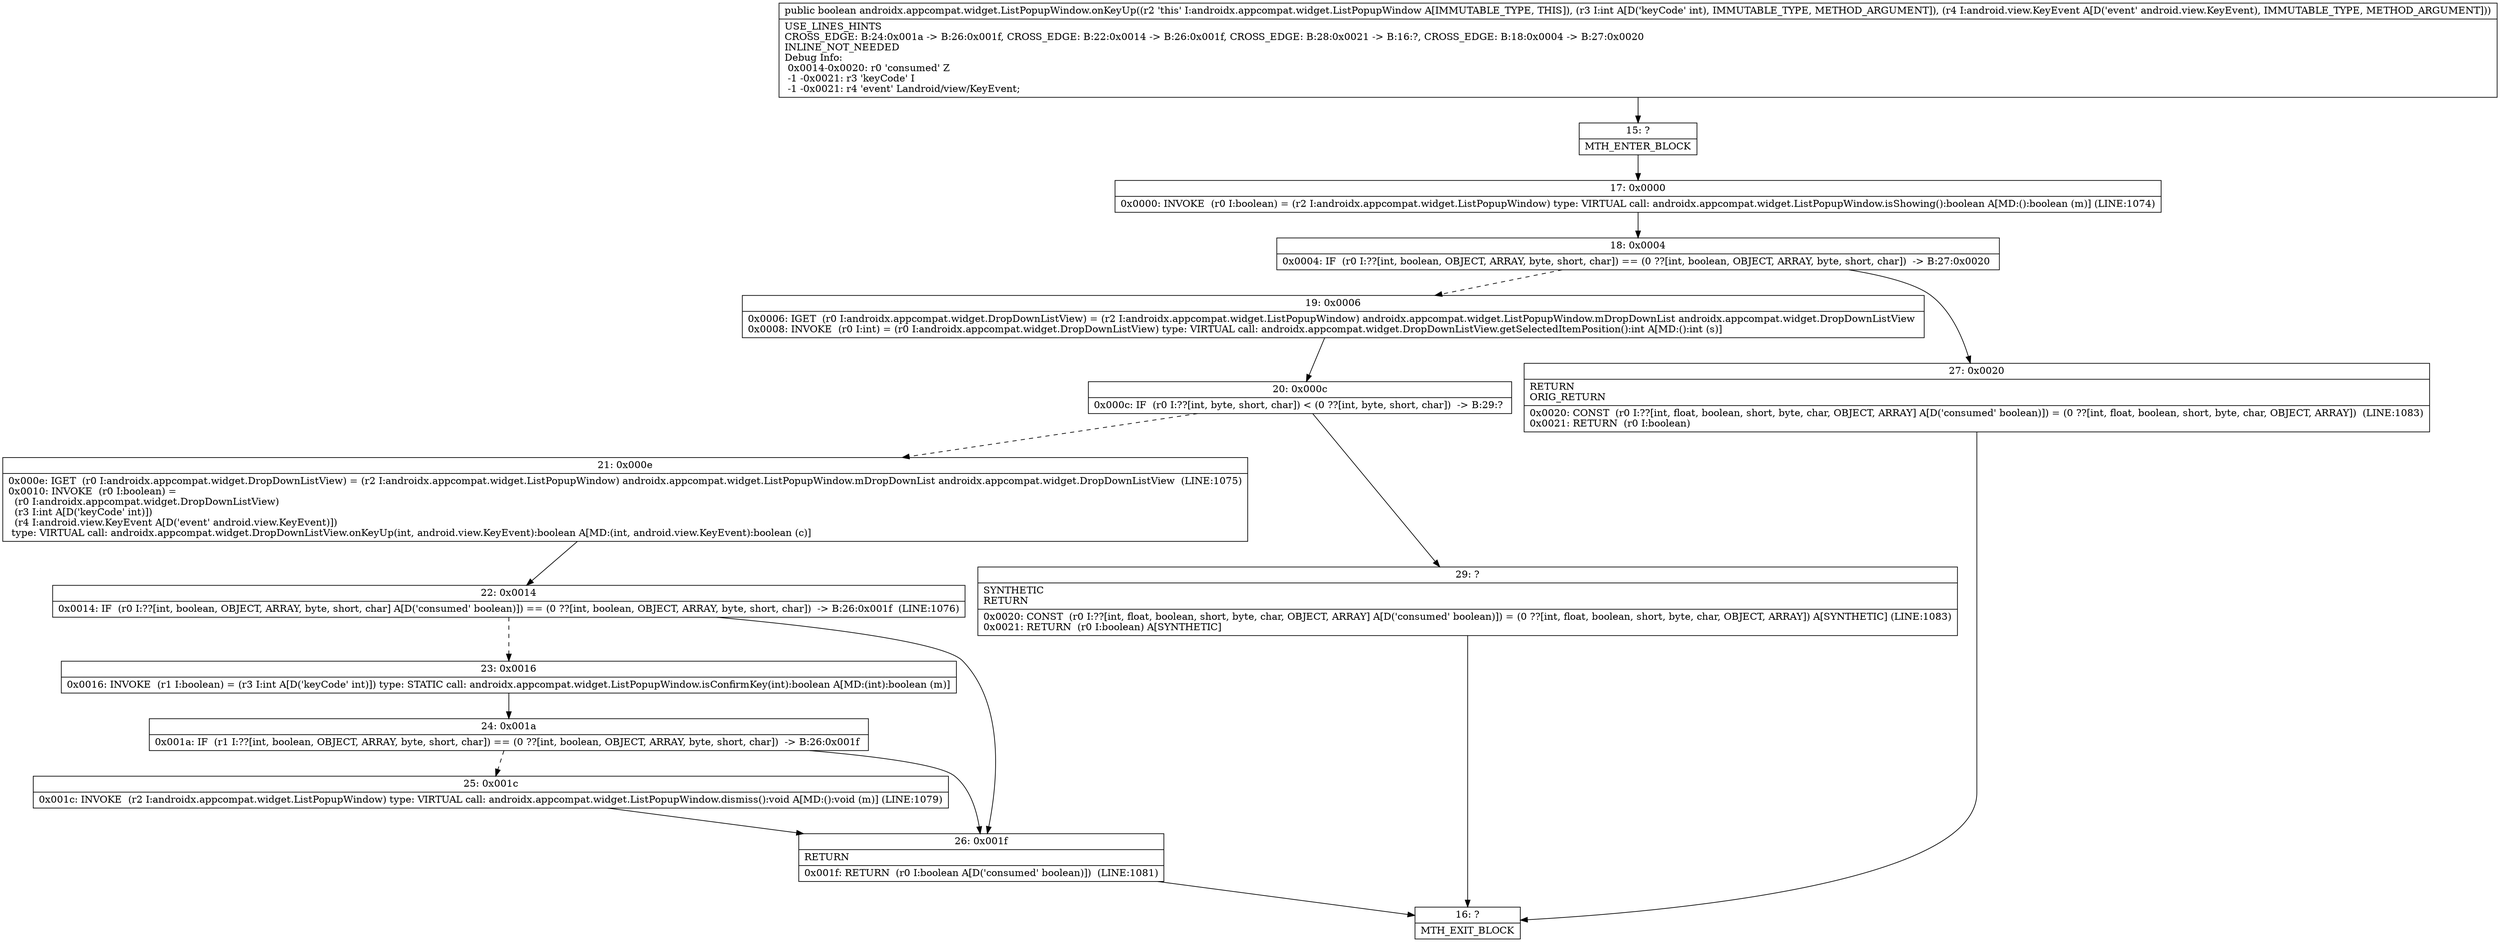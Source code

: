 digraph "CFG forandroidx.appcompat.widget.ListPopupWindow.onKeyUp(ILandroid\/view\/KeyEvent;)Z" {
Node_15 [shape=record,label="{15\:\ ?|MTH_ENTER_BLOCK\l}"];
Node_17 [shape=record,label="{17\:\ 0x0000|0x0000: INVOKE  (r0 I:boolean) = (r2 I:androidx.appcompat.widget.ListPopupWindow) type: VIRTUAL call: androidx.appcompat.widget.ListPopupWindow.isShowing():boolean A[MD:():boolean (m)] (LINE:1074)\l}"];
Node_18 [shape=record,label="{18\:\ 0x0004|0x0004: IF  (r0 I:??[int, boolean, OBJECT, ARRAY, byte, short, char]) == (0 ??[int, boolean, OBJECT, ARRAY, byte, short, char])  \-\> B:27:0x0020 \l}"];
Node_19 [shape=record,label="{19\:\ 0x0006|0x0006: IGET  (r0 I:androidx.appcompat.widget.DropDownListView) = (r2 I:androidx.appcompat.widget.ListPopupWindow) androidx.appcompat.widget.ListPopupWindow.mDropDownList androidx.appcompat.widget.DropDownListView \l0x0008: INVOKE  (r0 I:int) = (r0 I:androidx.appcompat.widget.DropDownListView) type: VIRTUAL call: androidx.appcompat.widget.DropDownListView.getSelectedItemPosition():int A[MD:():int (s)]\l}"];
Node_20 [shape=record,label="{20\:\ 0x000c|0x000c: IF  (r0 I:??[int, byte, short, char]) \< (0 ??[int, byte, short, char])  \-\> B:29:? \l}"];
Node_21 [shape=record,label="{21\:\ 0x000e|0x000e: IGET  (r0 I:androidx.appcompat.widget.DropDownListView) = (r2 I:androidx.appcompat.widget.ListPopupWindow) androidx.appcompat.widget.ListPopupWindow.mDropDownList androidx.appcompat.widget.DropDownListView  (LINE:1075)\l0x0010: INVOKE  (r0 I:boolean) = \l  (r0 I:androidx.appcompat.widget.DropDownListView)\l  (r3 I:int A[D('keyCode' int)])\l  (r4 I:android.view.KeyEvent A[D('event' android.view.KeyEvent)])\l type: VIRTUAL call: androidx.appcompat.widget.DropDownListView.onKeyUp(int, android.view.KeyEvent):boolean A[MD:(int, android.view.KeyEvent):boolean (c)]\l}"];
Node_22 [shape=record,label="{22\:\ 0x0014|0x0014: IF  (r0 I:??[int, boolean, OBJECT, ARRAY, byte, short, char] A[D('consumed' boolean)]) == (0 ??[int, boolean, OBJECT, ARRAY, byte, short, char])  \-\> B:26:0x001f  (LINE:1076)\l}"];
Node_23 [shape=record,label="{23\:\ 0x0016|0x0016: INVOKE  (r1 I:boolean) = (r3 I:int A[D('keyCode' int)]) type: STATIC call: androidx.appcompat.widget.ListPopupWindow.isConfirmKey(int):boolean A[MD:(int):boolean (m)]\l}"];
Node_24 [shape=record,label="{24\:\ 0x001a|0x001a: IF  (r1 I:??[int, boolean, OBJECT, ARRAY, byte, short, char]) == (0 ??[int, boolean, OBJECT, ARRAY, byte, short, char])  \-\> B:26:0x001f \l}"];
Node_25 [shape=record,label="{25\:\ 0x001c|0x001c: INVOKE  (r2 I:androidx.appcompat.widget.ListPopupWindow) type: VIRTUAL call: androidx.appcompat.widget.ListPopupWindow.dismiss():void A[MD:():void (m)] (LINE:1079)\l}"];
Node_26 [shape=record,label="{26\:\ 0x001f|RETURN\l|0x001f: RETURN  (r0 I:boolean A[D('consumed' boolean)])  (LINE:1081)\l}"];
Node_16 [shape=record,label="{16\:\ ?|MTH_EXIT_BLOCK\l}"];
Node_29 [shape=record,label="{29\:\ ?|SYNTHETIC\lRETURN\l|0x0020: CONST  (r0 I:??[int, float, boolean, short, byte, char, OBJECT, ARRAY] A[D('consumed' boolean)]) = (0 ??[int, float, boolean, short, byte, char, OBJECT, ARRAY]) A[SYNTHETIC] (LINE:1083)\l0x0021: RETURN  (r0 I:boolean) A[SYNTHETIC]\l}"];
Node_27 [shape=record,label="{27\:\ 0x0020|RETURN\lORIG_RETURN\l|0x0020: CONST  (r0 I:??[int, float, boolean, short, byte, char, OBJECT, ARRAY] A[D('consumed' boolean)]) = (0 ??[int, float, boolean, short, byte, char, OBJECT, ARRAY])  (LINE:1083)\l0x0021: RETURN  (r0 I:boolean) \l}"];
MethodNode[shape=record,label="{public boolean androidx.appcompat.widget.ListPopupWindow.onKeyUp((r2 'this' I:androidx.appcompat.widget.ListPopupWindow A[IMMUTABLE_TYPE, THIS]), (r3 I:int A[D('keyCode' int), IMMUTABLE_TYPE, METHOD_ARGUMENT]), (r4 I:android.view.KeyEvent A[D('event' android.view.KeyEvent), IMMUTABLE_TYPE, METHOD_ARGUMENT]))  | USE_LINES_HINTS\lCROSS_EDGE: B:24:0x001a \-\> B:26:0x001f, CROSS_EDGE: B:22:0x0014 \-\> B:26:0x001f, CROSS_EDGE: B:28:0x0021 \-\> B:16:?, CROSS_EDGE: B:18:0x0004 \-\> B:27:0x0020\lINLINE_NOT_NEEDED\lDebug Info:\l  0x0014\-0x0020: r0 'consumed' Z\l  \-1 \-0x0021: r3 'keyCode' I\l  \-1 \-0x0021: r4 'event' Landroid\/view\/KeyEvent;\l}"];
MethodNode -> Node_15;Node_15 -> Node_17;
Node_17 -> Node_18;
Node_18 -> Node_19[style=dashed];
Node_18 -> Node_27;
Node_19 -> Node_20;
Node_20 -> Node_21[style=dashed];
Node_20 -> Node_29;
Node_21 -> Node_22;
Node_22 -> Node_23[style=dashed];
Node_22 -> Node_26;
Node_23 -> Node_24;
Node_24 -> Node_25[style=dashed];
Node_24 -> Node_26;
Node_25 -> Node_26;
Node_26 -> Node_16;
Node_29 -> Node_16;
Node_27 -> Node_16;
}


